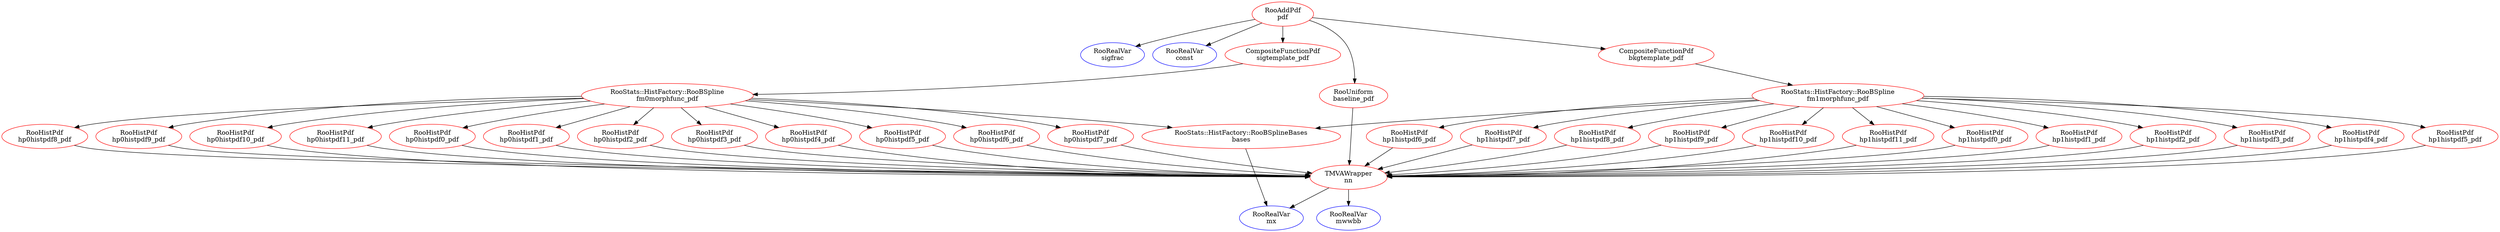 digraph pdf{
"pdf" [ color=red, label="RooAddPdf
pdf"];
"sigfrac" [ color=blue, label="RooRealVar
sigfrac"];
"const" [ color=blue, label="RooRealVar
const"];
"sigtemplate_pdf" [ color=red, label="CompositeFunctionPdf
sigtemplate_pdf"];
"fm0morphfunc_pdf" [ color=red, label="RooStats::HistFactory::RooBSpline
fm0morphfunc_pdf"];
"bases" [ color=red, label="RooStats::HistFactory::RooBSplineBases
bases"];
"mx" [ color=blue, label="RooRealVar
mx"];
"hp0histpdf0_pdf" [ color=red, label="RooHistPdf
hp0histpdf0_pdf"];
"nn" [ color=red, label="TMVAWrapper
nn"];
"mwwbb" [ color=blue, label="RooRealVar
mwwbb"];
"hp0histpdf1_pdf" [ color=red, label="RooHistPdf
hp0histpdf1_pdf"];
"hp0histpdf2_pdf" [ color=red, label="RooHistPdf
hp0histpdf2_pdf"];
"hp0histpdf3_pdf" [ color=red, label="RooHistPdf
hp0histpdf3_pdf"];
"hp0histpdf4_pdf" [ color=red, label="RooHistPdf
hp0histpdf4_pdf"];
"hp0histpdf5_pdf" [ color=red, label="RooHistPdf
hp0histpdf5_pdf"];
"hp0histpdf6_pdf" [ color=red, label="RooHistPdf
hp0histpdf6_pdf"];
"hp0histpdf7_pdf" [ color=red, label="RooHistPdf
hp0histpdf7_pdf"];
"hp0histpdf8_pdf" [ color=red, label="RooHistPdf
hp0histpdf8_pdf"];
"hp0histpdf9_pdf" [ color=red, label="RooHistPdf
hp0histpdf9_pdf"];
"hp0histpdf10_pdf" [ color=red, label="RooHistPdf
hp0histpdf10_pdf"];
"hp0histpdf11_pdf" [ color=red, label="RooHistPdf
hp0histpdf11_pdf"];
"baseline_pdf" [ color=red, label="RooUniform
baseline_pdf"];
"bkgtemplate_pdf" [ color=red, label="CompositeFunctionPdf
bkgtemplate_pdf"];
"fm1morphfunc_pdf" [ color=red, label="RooStats::HistFactory::RooBSpline
fm1morphfunc_pdf"];
"hp1histpdf0_pdf" [ color=red, label="RooHistPdf
hp1histpdf0_pdf"];
"hp1histpdf1_pdf" [ color=red, label="RooHistPdf
hp1histpdf1_pdf"];
"hp1histpdf2_pdf" [ color=red, label="RooHistPdf
hp1histpdf2_pdf"];
"hp1histpdf3_pdf" [ color=red, label="RooHistPdf
hp1histpdf3_pdf"];
"hp1histpdf4_pdf" [ color=red, label="RooHistPdf
hp1histpdf4_pdf"];
"hp1histpdf5_pdf" [ color=red, label="RooHistPdf
hp1histpdf5_pdf"];
"hp1histpdf6_pdf" [ color=red, label="RooHistPdf
hp1histpdf6_pdf"];
"hp1histpdf7_pdf" [ color=red, label="RooHistPdf
hp1histpdf7_pdf"];
"hp1histpdf8_pdf" [ color=red, label="RooHistPdf
hp1histpdf8_pdf"];
"hp1histpdf9_pdf" [ color=red, label="RooHistPdf
hp1histpdf9_pdf"];
"hp1histpdf10_pdf" [ color=red, label="RooHistPdf
hp1histpdf10_pdf"];
"hp1histpdf11_pdf" [ color=red, label="RooHistPdf
hp1histpdf11_pdf"];
"pdf" -> "sigtemplate_pdf";
"pdf" -> "baseline_pdf";
"pdf" -> "bkgtemplate_pdf";
"pdf" -> "sigfrac";
"pdf" -> "const";
"nn" -> "mx";
"nn" -> "mwwbb";
"sigtemplate_pdf" -> "fm0morphfunc_pdf";
"fm0morphfunc_pdf" -> "hp0histpdf0_pdf";
"fm0morphfunc_pdf" -> "hp0histpdf1_pdf";
"fm0morphfunc_pdf" -> "hp0histpdf2_pdf";
"fm0morphfunc_pdf" -> "hp0histpdf3_pdf";
"fm0morphfunc_pdf" -> "hp0histpdf4_pdf";
"fm0morphfunc_pdf" -> "hp0histpdf5_pdf";
"fm0morphfunc_pdf" -> "hp0histpdf6_pdf";
"fm0morphfunc_pdf" -> "hp0histpdf7_pdf";
"fm0morphfunc_pdf" -> "hp0histpdf8_pdf";
"fm0morphfunc_pdf" -> "hp0histpdf9_pdf";
"fm0morphfunc_pdf" -> "hp0histpdf10_pdf";
"fm0morphfunc_pdf" -> "hp0histpdf11_pdf";
"fm0morphfunc_pdf" -> "bases";
"hp0histpdf0_pdf" -> "nn";
"hp0histpdf1_pdf" -> "nn";
"hp0histpdf2_pdf" -> "nn";
"hp0histpdf3_pdf" -> "nn";
"hp0histpdf4_pdf" -> "nn";
"hp0histpdf5_pdf" -> "nn";
"hp0histpdf6_pdf" -> "nn";
"hp0histpdf7_pdf" -> "nn";
"hp0histpdf8_pdf" -> "nn";
"hp0histpdf9_pdf" -> "nn";
"hp0histpdf10_pdf" -> "nn";
"hp0histpdf11_pdf" -> "nn";
"baseline_pdf" -> "nn";
"bkgtemplate_pdf" -> "fm1morphfunc_pdf";
"fm1morphfunc_pdf" -> "hp1histpdf0_pdf";
"fm1morphfunc_pdf" -> "hp1histpdf1_pdf";
"fm1morphfunc_pdf" -> "hp1histpdf2_pdf";
"fm1morphfunc_pdf" -> "hp1histpdf3_pdf";
"fm1morphfunc_pdf" -> "hp1histpdf4_pdf";
"fm1morphfunc_pdf" -> "hp1histpdf5_pdf";
"fm1morphfunc_pdf" -> "hp1histpdf6_pdf";
"fm1morphfunc_pdf" -> "hp1histpdf7_pdf";
"fm1morphfunc_pdf" -> "hp1histpdf8_pdf";
"fm1morphfunc_pdf" -> "hp1histpdf9_pdf";
"fm1morphfunc_pdf" -> "hp1histpdf10_pdf";
"fm1morphfunc_pdf" -> "hp1histpdf11_pdf";
"fm1morphfunc_pdf" -> "bases";
"hp1histpdf0_pdf" -> "nn";
"hp1histpdf1_pdf" -> "nn";
"hp1histpdf2_pdf" -> "nn";
"hp1histpdf3_pdf" -> "nn";
"hp1histpdf4_pdf" -> "nn";
"hp1histpdf5_pdf" -> "nn";
"hp1histpdf6_pdf" -> "nn";
"hp1histpdf7_pdf" -> "nn";
"hp1histpdf8_pdf" -> "nn";
"hp1histpdf9_pdf" -> "nn";
"hp1histpdf10_pdf" -> "nn";
"hp1histpdf11_pdf" -> "nn";
"bases" -> "mx";
}
